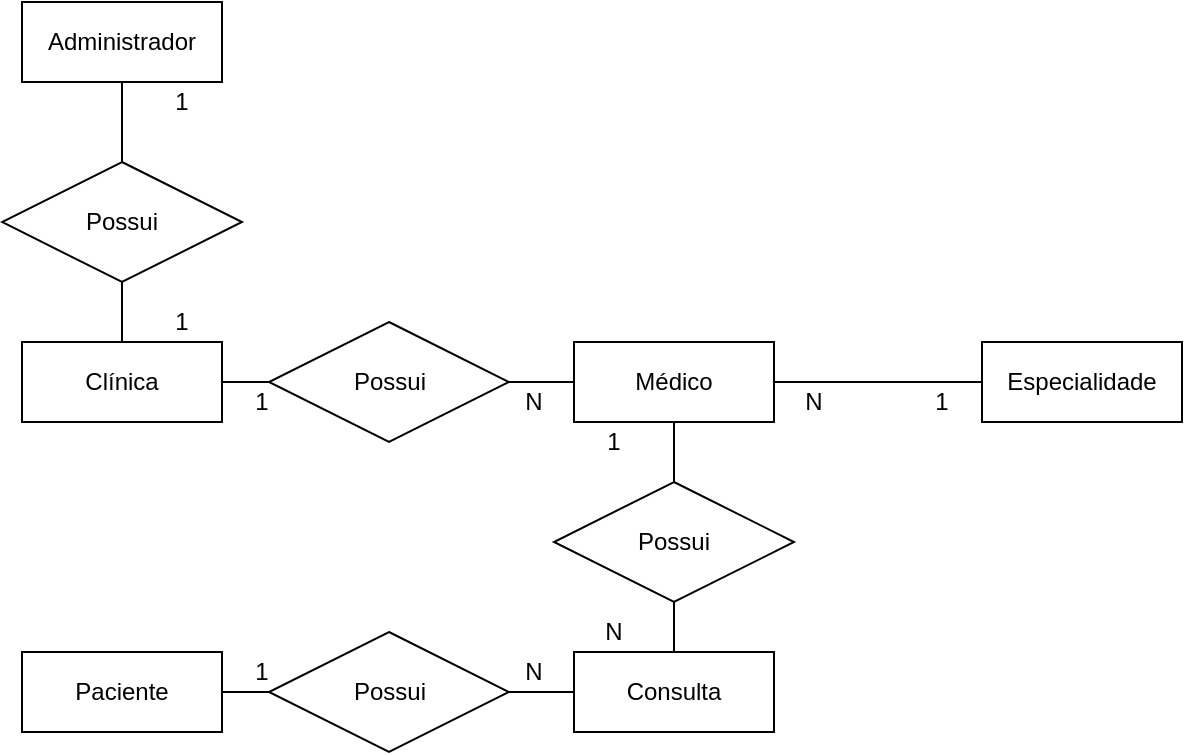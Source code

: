 <mxfile version="14.9.8" type="device" pages="2"><diagram id="t-YPkv6fhVQyaCE8ng64" name="Conceitual"><mxGraphModel dx="862" dy="482" grid="1" gridSize="10" guides="1" tooltips="1" connect="1" arrows="1" fold="1" page="1" pageScale="1" pageWidth="827" pageHeight="1169" math="0" shadow="0"><root><mxCell id="0"/><mxCell id="1" parent="0"/><mxCell id="u-V5npKRUD3uQKw3Uc8J-1" value="Administrador" style="whiteSpace=wrap;html=1;align=center;" parent="1" vertex="1"><mxGeometry x="170" y="260" width="100" height="40" as="geometry"/></mxCell><mxCell id="u-V5npKRUD3uQKw3Uc8J-20" style="edgeStyle=orthogonalEdgeStyle;rounded=0;orthogonalLoop=1;jettySize=auto;html=1;entryX=0.5;entryY=0;entryDx=0;entryDy=0;endArrow=none;endFill=0;" parent="1" source="u-V5npKRUD3uQKw3Uc8J-2" target="u-V5npKRUD3uQKw3Uc8J-6" edge="1"><mxGeometry relative="1" as="geometry"/></mxCell><mxCell id="u-V5npKRUD3uQKw3Uc8J-2" value="Possui" style="shape=rhombus;perimeter=rhombusPerimeter;whiteSpace=wrap;html=1;align=center;" parent="1" vertex="1"><mxGeometry x="436" y="500" width="120" height="60" as="geometry"/></mxCell><mxCell id="u-V5npKRUD3uQKw3Uc8J-19" style="edgeStyle=orthogonalEdgeStyle;rounded=0;orthogonalLoop=1;jettySize=auto;html=1;entryX=0.5;entryY=0;entryDx=0;entryDy=0;endArrow=none;endFill=0;" parent="1" source="u-V5npKRUD3uQKw3Uc8J-4" target="u-V5npKRUD3uQKw3Uc8J-2" edge="1"><mxGeometry relative="1" as="geometry"/></mxCell><mxCell id="lhA4ci8PTrsnwQHw7GBm-2" style="edgeStyle=orthogonalEdgeStyle;rounded=0;orthogonalLoop=1;jettySize=auto;html=1;entryX=0;entryY=0.5;entryDx=0;entryDy=0;endArrow=none;endFill=0;" parent="1" source="u-V5npKRUD3uQKw3Uc8J-4" target="lhA4ci8PTrsnwQHw7GBm-1" edge="1"><mxGeometry relative="1" as="geometry"/></mxCell><mxCell id="u-V5npKRUD3uQKw3Uc8J-4" value="Médico" style="whiteSpace=wrap;html=1;align=center;" parent="1" vertex="1"><mxGeometry x="446" y="430" width="100" height="40" as="geometry"/></mxCell><mxCell id="u-V5npKRUD3uQKw3Uc8J-5" value="Paciente" style="whiteSpace=wrap;html=1;align=center;" parent="1" vertex="1"><mxGeometry x="170" y="585" width="100" height="40" as="geometry"/></mxCell><mxCell id="u-V5npKRUD3uQKw3Uc8J-21" style="edgeStyle=orthogonalEdgeStyle;rounded=0;orthogonalLoop=1;jettySize=auto;html=1;entryX=1;entryY=0.5;entryDx=0;entryDy=0;endArrow=none;endFill=0;" parent="1" source="u-V5npKRUD3uQKw3Uc8J-6" target="u-V5npKRUD3uQKw3Uc8J-15" edge="1"><mxGeometry relative="1" as="geometry"/></mxCell><mxCell id="u-V5npKRUD3uQKw3Uc8J-6" value="Consulta" style="whiteSpace=wrap;html=1;align=center;" parent="1" vertex="1"><mxGeometry x="446" y="585" width="100" height="40" as="geometry"/></mxCell><mxCell id="u-V5npKRUD3uQKw3Uc8J-10" style="edgeStyle=orthogonalEdgeStyle;rounded=0;orthogonalLoop=1;jettySize=auto;html=1;entryX=0.5;entryY=1;entryDx=0;entryDy=0;endArrow=none;endFill=0;" parent="1" source="u-V5npKRUD3uQKw3Uc8J-7" target="u-V5npKRUD3uQKw3Uc8J-9" edge="1"><mxGeometry relative="1" as="geometry"/></mxCell><mxCell id="u-V5npKRUD3uQKw3Uc8J-17" style="edgeStyle=orthogonalEdgeStyle;rounded=0;orthogonalLoop=1;jettySize=auto;html=1;entryX=0;entryY=0.5;entryDx=0;entryDy=0;endArrow=none;endFill=0;" parent="1" source="u-V5npKRUD3uQKw3Uc8J-7" target="u-V5npKRUD3uQKw3Uc8J-16" edge="1"><mxGeometry relative="1" as="geometry"/></mxCell><mxCell id="u-V5npKRUD3uQKw3Uc8J-7" value="Clínica" style="whiteSpace=wrap;html=1;align=center;" parent="1" vertex="1"><mxGeometry x="170" y="430" width="100" height="40" as="geometry"/></mxCell><mxCell id="u-V5npKRUD3uQKw3Uc8J-11" style="edgeStyle=orthogonalEdgeStyle;rounded=0;orthogonalLoop=1;jettySize=auto;html=1;entryX=0.5;entryY=1;entryDx=0;entryDy=0;endArrow=none;endFill=0;" parent="1" source="u-V5npKRUD3uQKw3Uc8J-9" target="u-V5npKRUD3uQKw3Uc8J-1" edge="1"><mxGeometry relative="1" as="geometry"/></mxCell><mxCell id="u-V5npKRUD3uQKw3Uc8J-9" value="Possui" style="shape=rhombus;perimeter=rhombusPerimeter;whiteSpace=wrap;html=1;align=center;" parent="1" vertex="1"><mxGeometry x="160" y="340" width="120" height="60" as="geometry"/></mxCell><mxCell id="u-V5npKRUD3uQKw3Uc8J-12" value="1" style="text;html=1;strokeColor=none;fillColor=none;align=center;verticalAlign=middle;whiteSpace=wrap;rounded=0;" parent="1" vertex="1"><mxGeometry x="230" y="410" width="40" height="20" as="geometry"/></mxCell><mxCell id="u-V5npKRUD3uQKw3Uc8J-13" value="1" style="text;html=1;strokeColor=none;fillColor=none;align=center;verticalAlign=middle;whiteSpace=wrap;rounded=0;" parent="1" vertex="1"><mxGeometry x="230" y="300" width="40" height="20" as="geometry"/></mxCell><mxCell id="u-V5npKRUD3uQKw3Uc8J-22" style="edgeStyle=orthogonalEdgeStyle;rounded=0;orthogonalLoop=1;jettySize=auto;html=1;entryX=1;entryY=0.5;entryDx=0;entryDy=0;endArrow=none;endFill=0;" parent="1" source="u-V5npKRUD3uQKw3Uc8J-15" target="u-V5npKRUD3uQKw3Uc8J-5" edge="1"><mxGeometry relative="1" as="geometry"/></mxCell><mxCell id="u-V5npKRUD3uQKw3Uc8J-15" value="Possui" style="shape=rhombus;perimeter=rhombusPerimeter;whiteSpace=wrap;html=1;align=center;" parent="1" vertex="1"><mxGeometry x="293.5" y="575" width="120" height="60" as="geometry"/></mxCell><mxCell id="u-V5npKRUD3uQKw3Uc8J-18" style="edgeStyle=orthogonalEdgeStyle;rounded=0;orthogonalLoop=1;jettySize=auto;html=1;entryX=0;entryY=0.5;entryDx=0;entryDy=0;endArrow=none;endFill=0;" parent="1" source="u-V5npKRUD3uQKw3Uc8J-16" target="u-V5npKRUD3uQKw3Uc8J-4" edge="1"><mxGeometry relative="1" as="geometry"/></mxCell><mxCell id="u-V5npKRUD3uQKw3Uc8J-16" value="Possui" style="shape=rhombus;perimeter=rhombusPerimeter;whiteSpace=wrap;html=1;align=center;" parent="1" vertex="1"><mxGeometry x="293.5" y="420" width="120" height="60" as="geometry"/></mxCell><mxCell id="u-V5npKRUD3uQKw3Uc8J-23" value="1" style="text;html=1;strokeColor=none;fillColor=none;align=center;verticalAlign=middle;whiteSpace=wrap;rounded=0;" parent="1" vertex="1"><mxGeometry x="270" y="450" width="40" height="20" as="geometry"/></mxCell><mxCell id="u-V5npKRUD3uQKw3Uc8J-24" value="N" style="text;html=1;strokeColor=none;fillColor=none;align=center;verticalAlign=middle;whiteSpace=wrap;rounded=0;" parent="1" vertex="1"><mxGeometry x="406" y="450" width="40" height="20" as="geometry"/></mxCell><mxCell id="u-V5npKRUD3uQKw3Uc8J-25" value="1" style="text;html=1;strokeColor=none;fillColor=none;align=center;verticalAlign=middle;whiteSpace=wrap;rounded=0;" parent="1" vertex="1"><mxGeometry x="446" y="470" width="40" height="20" as="geometry"/></mxCell><mxCell id="u-V5npKRUD3uQKw3Uc8J-26" value="N" style="text;html=1;strokeColor=none;fillColor=none;align=center;verticalAlign=middle;whiteSpace=wrap;rounded=0;" parent="1" vertex="1"><mxGeometry x="446" y="565" width="40" height="20" as="geometry"/></mxCell><mxCell id="u-V5npKRUD3uQKw3Uc8J-27" value="1" style="text;html=1;strokeColor=none;fillColor=none;align=center;verticalAlign=middle;whiteSpace=wrap;rounded=0;" parent="1" vertex="1"><mxGeometry x="270" y="585" width="40" height="20" as="geometry"/></mxCell><mxCell id="u-V5npKRUD3uQKw3Uc8J-28" value="N" style="text;html=1;strokeColor=none;fillColor=none;align=center;verticalAlign=middle;whiteSpace=wrap;rounded=0;" parent="1" vertex="1"><mxGeometry x="406" y="585" width="40" height="20" as="geometry"/></mxCell><mxCell id="lhA4ci8PTrsnwQHw7GBm-1" value="Especialidade" style="whiteSpace=wrap;html=1;align=center;" parent="1" vertex="1"><mxGeometry x="650" y="430" width="100" height="40" as="geometry"/></mxCell><mxCell id="lhA4ci8PTrsnwQHw7GBm-3" value="1" style="text;html=1;strokeColor=none;fillColor=none;align=center;verticalAlign=middle;whiteSpace=wrap;rounded=0;" parent="1" vertex="1"><mxGeometry x="610" y="450" width="40" height="20" as="geometry"/></mxCell><mxCell id="lhA4ci8PTrsnwQHw7GBm-4" value="N" style="text;html=1;strokeColor=none;fillColor=none;align=center;verticalAlign=middle;whiteSpace=wrap;rounded=0;" parent="1" vertex="1"><mxGeometry x="546" y="450" width="40" height="20" as="geometry"/></mxCell></root></mxGraphModel></diagram><diagram id="RgdC5-57GSME2QeVYxrD" name="Lógico"><mxGraphModel dx="1231" dy="689" grid="1" gridSize="10" guides="1" tooltips="1" connect="1" arrows="1" fold="1" page="1" pageScale="1" pageWidth="827" pageHeight="1169" math="0" shadow="0"><root><mxCell id="JhWv5hzH179xlaPvQZ0A-0"/><mxCell id="JhWv5hzH179xlaPvQZ0A-1" parent="JhWv5hzH179xlaPvQZ0A-0"/><mxCell id="BGm4cNE-FEVl3lpJjDvq-0" value="Clínica" style="shape=table;startSize=30;container=1;collapsible=1;childLayout=tableLayout;fixedRows=1;rowLines=0;fontStyle=1;align=center;resizeLast=1;" parent="JhWv5hzH179xlaPvQZ0A-1" vertex="1"><mxGeometry x="730" y="149" width="180" height="280" as="geometry"/></mxCell><mxCell id="BGm4cNE-FEVl3lpJjDvq-1" value="" style="shape=partialRectangle;collapsible=0;dropTarget=0;pointerEvents=0;fillColor=none;top=0;left=0;bottom=0;right=0;points=[[0,0.5],[1,0.5]];portConstraint=eastwest;" parent="BGm4cNE-FEVl3lpJjDvq-0" vertex="1"><mxGeometry y="30" width="180" height="30" as="geometry"/></mxCell><mxCell id="BGm4cNE-FEVl3lpJjDvq-2" value="PK" style="shape=partialRectangle;connectable=0;fillColor=none;top=0;left=0;bottom=0;right=0;fontStyle=1;overflow=hidden;" parent="BGm4cNE-FEVl3lpJjDvq-1" vertex="1"><mxGeometry width="60" height="30" as="geometry"/></mxCell><mxCell id="BGm4cNE-FEVl3lpJjDvq-3" value="clinicaID" style="shape=partialRectangle;connectable=0;fillColor=none;top=0;left=0;bottom=0;right=0;align=left;spacingLeft=6;fontStyle=5;overflow=hidden;" parent="BGm4cNE-FEVl3lpJjDvq-1" vertex="1"><mxGeometry x="60" width="120" height="30" as="geometry"/></mxCell><mxCell id="BGm4cNE-FEVl3lpJjDvq-4" value="" style="shape=partialRectangle;collapsible=0;dropTarget=0;pointerEvents=0;fillColor=none;top=0;left=0;bottom=1;right=0;points=[[0,0.5],[1,0.5]];portConstraint=eastwest;" parent="BGm4cNE-FEVl3lpJjDvq-0" vertex="1"><mxGeometry y="60" width="180" height="30" as="geometry"/></mxCell><mxCell id="BGm4cNE-FEVl3lpJjDvq-5" value="FK" style="shape=partialRectangle;connectable=0;fillColor=none;top=0;left=0;bottom=0;right=0;fontStyle=1;overflow=hidden;" parent="BGm4cNE-FEVl3lpJjDvq-4" vertex="1"><mxGeometry width="60" height="30" as="geometry"/></mxCell><mxCell id="BGm4cNE-FEVl3lpJjDvq-6" value="admID" style="shape=partialRectangle;connectable=0;fillColor=none;top=0;left=0;bottom=0;right=0;align=left;spacingLeft=6;fontStyle=5;overflow=hidden;" parent="BGm4cNE-FEVl3lpJjDvq-4" vertex="1"><mxGeometry x="60" width="120" height="30" as="geometry"/></mxCell><mxCell id="BGm4cNE-FEVl3lpJjDvq-7" value="" style="shape=partialRectangle;collapsible=0;dropTarget=0;pointerEvents=0;fillColor=none;top=0;left=0;bottom=0;right=0;points=[[0,0.5],[1,0.5]];portConstraint=eastwest;" parent="BGm4cNE-FEVl3lpJjDvq-0" vertex="1"><mxGeometry y="90" width="180" height="30" as="geometry"/></mxCell><mxCell id="BGm4cNE-FEVl3lpJjDvq-8" value="" style="shape=partialRectangle;connectable=0;fillColor=none;top=0;left=0;bottom=0;right=0;editable=1;overflow=hidden;" parent="BGm4cNE-FEVl3lpJjDvq-7" vertex="1"><mxGeometry width="60" height="30" as="geometry"/></mxCell><mxCell id="BGm4cNE-FEVl3lpJjDvq-9" value="nomeFantasia" style="shape=partialRectangle;connectable=0;fillColor=none;top=0;left=0;bottom=0;right=0;align=left;spacingLeft=6;overflow=hidden;" parent="BGm4cNE-FEVl3lpJjDvq-7" vertex="1"><mxGeometry x="60" width="120" height="30" as="geometry"/></mxCell><mxCell id="-CrumMO1L3paGTdb-Rn5-45" value="" style="shape=partialRectangle;collapsible=0;dropTarget=0;pointerEvents=0;fillColor=none;top=0;left=0;bottom=0;right=0;points=[[0,0.5],[1,0.5]];portConstraint=eastwest;" parent="BGm4cNE-FEVl3lpJjDvq-0" vertex="1"><mxGeometry y="120" width="180" height="30" as="geometry"/></mxCell><mxCell id="-CrumMO1L3paGTdb-Rn5-46" value="" style="shape=partialRectangle;connectable=0;fillColor=none;top=0;left=0;bottom=0;right=0;editable=1;overflow=hidden;" parent="-CrumMO1L3paGTdb-Rn5-45" vertex="1"><mxGeometry width="60" height="30" as="geometry"/></mxCell><mxCell id="-CrumMO1L3paGTdb-Rn5-47" value="CNPJ" style="shape=partialRectangle;connectable=0;fillColor=none;top=0;left=0;bottom=0;right=0;align=left;spacingLeft=6;overflow=hidden;" parent="-CrumMO1L3paGTdb-Rn5-45" vertex="1"><mxGeometry x="60" width="120" height="30" as="geometry"/></mxCell><mxCell id="u6DzfJM6wpRbU4M-tN4b-1" value="" style="shape=partialRectangle;collapsible=0;dropTarget=0;pointerEvents=0;fillColor=none;top=0;left=0;bottom=0;right=0;points=[[0,0.5],[1,0.5]];portConstraint=eastwest;" parent="BGm4cNE-FEVl3lpJjDvq-0" vertex="1"><mxGeometry y="150" width="180" height="30" as="geometry"/></mxCell><mxCell id="u6DzfJM6wpRbU4M-tN4b-2" value="" style="shape=partialRectangle;connectable=0;fillColor=none;top=0;left=0;bottom=0;right=0;editable=1;overflow=hidden;" parent="u6DzfJM6wpRbU4M-tN4b-1" vertex="1"><mxGeometry width="60" height="30" as="geometry"/></mxCell><mxCell id="u6DzfJM6wpRbU4M-tN4b-3" value="enderecoClinica" style="shape=partialRectangle;connectable=0;fillColor=none;top=0;left=0;bottom=0;right=0;align=left;spacingLeft=6;overflow=hidden;" parent="u6DzfJM6wpRbU4M-tN4b-1" vertex="1"><mxGeometry x="60" width="120" height="30" as="geometry"/></mxCell><mxCell id="-CrumMO1L3paGTdb-Rn5-48" value="" style="shape=partialRectangle;collapsible=0;dropTarget=0;pointerEvents=0;fillColor=none;top=0;left=0;bottom=0;right=0;points=[[0,0.5],[1,0.5]];portConstraint=eastwest;" parent="BGm4cNE-FEVl3lpJjDvq-0" vertex="1"><mxGeometry y="180" width="180" height="30" as="geometry"/></mxCell><mxCell id="-CrumMO1L3paGTdb-Rn5-49" value="" style="shape=partialRectangle;connectable=0;fillColor=none;top=0;left=0;bottom=0;right=0;editable=1;overflow=hidden;" parent="-CrumMO1L3paGTdb-Rn5-48" vertex="1"><mxGeometry width="60" height="30" as="geometry"/></mxCell><mxCell id="-CrumMO1L3paGTdb-Rn5-50" value="razaoSocial" style="shape=partialRectangle;connectable=0;fillColor=none;top=0;left=0;bottom=0;right=0;align=left;spacingLeft=6;overflow=hidden;" parent="-CrumMO1L3paGTdb-Rn5-48" vertex="1"><mxGeometry x="60" width="120" height="30" as="geometry"/></mxCell><mxCell id="-CrumMO1L3paGTdb-Rn5-51" value="" style="shape=partialRectangle;collapsible=0;dropTarget=0;pointerEvents=0;fillColor=none;top=0;left=0;bottom=0;right=0;points=[[0,0.5],[1,0.5]];portConstraint=eastwest;" parent="BGm4cNE-FEVl3lpJjDvq-0" vertex="1"><mxGeometry y="210" width="180" height="30" as="geometry"/></mxCell><mxCell id="-CrumMO1L3paGTdb-Rn5-52" value="" style="shape=partialRectangle;connectable=0;fillColor=none;top=0;left=0;bottom=0;right=0;editable=1;overflow=hidden;" parent="-CrumMO1L3paGTdb-Rn5-51" vertex="1"><mxGeometry width="60" height="30" as="geometry"/></mxCell><mxCell id="-CrumMO1L3paGTdb-Rn5-53" value="horarioAbertura" style="shape=partialRectangle;connectable=0;fillColor=none;top=0;left=0;bottom=0;right=0;align=left;spacingLeft=6;overflow=hidden;" parent="-CrumMO1L3paGTdb-Rn5-51" vertex="1"><mxGeometry x="60" width="120" height="30" as="geometry"/></mxCell><mxCell id="-CrumMO1L3paGTdb-Rn5-54" value="" style="shape=partialRectangle;collapsible=0;dropTarget=0;pointerEvents=0;fillColor=none;top=0;left=0;bottom=0;right=0;points=[[0,0.5],[1,0.5]];portConstraint=eastwest;" parent="BGm4cNE-FEVl3lpJjDvq-0" vertex="1"><mxGeometry y="240" width="180" height="30" as="geometry"/></mxCell><mxCell id="-CrumMO1L3paGTdb-Rn5-55" value="" style="shape=partialRectangle;connectable=0;fillColor=none;top=0;left=0;bottom=0;right=0;editable=1;overflow=hidden;" parent="-CrumMO1L3paGTdb-Rn5-54" vertex="1"><mxGeometry width="60" height="30" as="geometry"/></mxCell><mxCell id="-CrumMO1L3paGTdb-Rn5-56" value="horarioFechamento" style="shape=partialRectangle;connectable=0;fillColor=none;top=0;left=0;bottom=0;right=0;align=left;spacingLeft=6;overflow=hidden;" parent="-CrumMO1L3paGTdb-Rn5-54" vertex="1"><mxGeometry x="60" width="120" height="30" as="geometry"/></mxCell><mxCell id="p-hMbHV52LqfaPOypyZ3-0" value="Médico" style="shape=table;startSize=30;container=1;collapsible=1;childLayout=tableLayout;fixedRows=1;rowLines=0;fontStyle=1;align=center;resizeLast=1;" parent="JhWv5hzH179xlaPvQZ0A-1" vertex="1"><mxGeometry x="970" y="399" width="180" height="250" as="geometry"/></mxCell><mxCell id="p-hMbHV52LqfaPOypyZ3-1" value="" style="shape=partialRectangle;collapsible=0;dropTarget=0;pointerEvents=0;fillColor=none;top=0;left=0;bottom=0;right=0;points=[[0,0.5],[1,0.5]];portConstraint=eastwest;" parent="p-hMbHV52LqfaPOypyZ3-0" vertex="1"><mxGeometry y="30" width="180" height="30" as="geometry"/></mxCell><mxCell id="p-hMbHV52LqfaPOypyZ3-2" value="PK" style="shape=partialRectangle;connectable=0;fillColor=none;top=0;left=0;bottom=0;right=0;fontStyle=1;overflow=hidden;" parent="p-hMbHV52LqfaPOypyZ3-1" vertex="1"><mxGeometry width="60" height="30" as="geometry"/></mxCell><mxCell id="p-hMbHV52LqfaPOypyZ3-3" value="medicoID" style="shape=partialRectangle;connectable=0;fillColor=none;top=0;left=0;bottom=0;right=0;align=left;spacingLeft=6;fontStyle=5;overflow=hidden;" parent="p-hMbHV52LqfaPOypyZ3-1" vertex="1"><mxGeometry x="60" width="120" height="30" as="geometry"/></mxCell><mxCell id="I_O1hh6ABByjUqsQ-V2E-1" value="" style="shape=partialRectangle;collapsible=0;dropTarget=0;pointerEvents=0;fillColor=none;top=0;left=0;bottom=0;right=0;points=[[0,0.5],[1,0.5]];portConstraint=eastwest;" vertex="1" parent="p-hMbHV52LqfaPOypyZ3-0"><mxGeometry y="60" width="180" height="30" as="geometry"/></mxCell><mxCell id="I_O1hh6ABByjUqsQ-V2E-2" value="FK" style="shape=partialRectangle;connectable=0;fillColor=none;top=0;left=0;bottom=0;right=0;fontStyle=1;overflow=hidden;" vertex="1" parent="I_O1hh6ABByjUqsQ-V2E-1"><mxGeometry width="60" height="30" as="geometry"/></mxCell><mxCell id="I_O1hh6ABByjUqsQ-V2E-3" value="clinicaID" style="shape=partialRectangle;connectable=0;fillColor=none;top=0;left=0;bottom=0;right=0;align=left;spacingLeft=6;fontStyle=5;overflow=hidden;" vertex="1" parent="I_O1hh6ABByjUqsQ-V2E-1"><mxGeometry x="60" width="120" height="30" as="geometry"/></mxCell><mxCell id="u6DzfJM6wpRbU4M-tN4b-13" value="" style="shape=partialRectangle;collapsible=0;dropTarget=0;pointerEvents=0;fillColor=none;top=0;left=0;bottom=0;right=0;points=[[0,0.5],[1,0.5]];portConstraint=eastwest;" parent="p-hMbHV52LqfaPOypyZ3-0" vertex="1"><mxGeometry y="90" width="180" height="30" as="geometry"/></mxCell><mxCell id="u6DzfJM6wpRbU4M-tN4b-14" value="FK" style="shape=partialRectangle;connectable=0;fillColor=none;top=0;left=0;bottom=0;right=0;fontStyle=1;overflow=hidden;" parent="u6DzfJM6wpRbU4M-tN4b-13" vertex="1"><mxGeometry width="60" height="30" as="geometry"/></mxCell><mxCell id="u6DzfJM6wpRbU4M-tN4b-15" value="especialidadeID" style="shape=partialRectangle;connectable=0;fillColor=none;top=0;left=0;bottom=0;right=0;align=left;spacingLeft=6;fontStyle=5;overflow=hidden;" parent="u6DzfJM6wpRbU4M-tN4b-13" vertex="1"><mxGeometry x="60" width="120" height="30" as="geometry"/></mxCell><mxCell id="p-hMbHV52LqfaPOypyZ3-7" value="" style="shape=partialRectangle;collapsible=0;dropTarget=0;pointerEvents=0;fillColor=none;top=0;left=0;bottom=1;right=0;points=[[0,0.5],[1,0.5]];portConstraint=eastwest;" parent="p-hMbHV52LqfaPOypyZ3-0" vertex="1"><mxGeometry y="120" width="180" height="30" as="geometry"/></mxCell><mxCell id="p-hMbHV52LqfaPOypyZ3-8" value="FK" style="shape=partialRectangle;connectable=0;fillColor=none;top=0;left=0;bottom=0;right=0;fontStyle=1;overflow=hidden;" parent="p-hMbHV52LqfaPOypyZ3-7" vertex="1"><mxGeometry width="60" height="30" as="geometry"/></mxCell><mxCell id="p-hMbHV52LqfaPOypyZ3-9" value="usuarioID" style="shape=partialRectangle;connectable=0;fillColor=none;top=0;left=0;bottom=0;right=0;align=left;spacingLeft=6;fontStyle=5;overflow=hidden;" parent="p-hMbHV52LqfaPOypyZ3-7" vertex="1"><mxGeometry x="60" width="120" height="30" as="geometry"/></mxCell><mxCell id="p-hMbHV52LqfaPOypyZ3-13" value="" style="shape=partialRectangle;collapsible=0;dropTarget=0;pointerEvents=0;fillColor=none;top=0;left=0;bottom=0;right=0;points=[[0,0.5],[1,0.5]];portConstraint=eastwest;" parent="p-hMbHV52LqfaPOypyZ3-0" vertex="1"><mxGeometry y="150" width="180" height="30" as="geometry"/></mxCell><mxCell id="p-hMbHV52LqfaPOypyZ3-14" value="" style="shape=partialRectangle;connectable=0;fillColor=none;top=0;left=0;bottom=0;right=0;editable=1;overflow=hidden;" parent="p-hMbHV52LqfaPOypyZ3-13" vertex="1"><mxGeometry width="60" height="30" as="geometry"/></mxCell><mxCell id="p-hMbHV52LqfaPOypyZ3-15" value="crm" style="shape=partialRectangle;connectable=0;fillColor=none;top=0;left=0;bottom=0;right=0;align=left;spacingLeft=6;overflow=hidden;" parent="p-hMbHV52LqfaPOypyZ3-13" vertex="1"><mxGeometry x="60" width="120" height="30" as="geometry"/></mxCell><mxCell id="u6DzfJM6wpRbU4M-tN4b-4" value="" style="shape=partialRectangle;collapsible=0;dropTarget=0;pointerEvents=0;fillColor=none;top=0;left=0;bottom=0;right=0;points=[[0,0.5],[1,0.5]];portConstraint=eastwest;" parent="p-hMbHV52LqfaPOypyZ3-0" vertex="1"><mxGeometry y="180" width="180" height="30" as="geometry"/></mxCell><mxCell id="u6DzfJM6wpRbU4M-tN4b-5" value="" style="shape=partialRectangle;connectable=0;fillColor=none;top=0;left=0;bottom=0;right=0;editable=1;overflow=hidden;" parent="u6DzfJM6wpRbU4M-tN4b-4" vertex="1"><mxGeometry width="60" height="30" as="geometry"/></mxCell><mxCell id="u6DzfJM6wpRbU4M-tN4b-6" value="nomeMedico" style="shape=partialRectangle;connectable=0;fillColor=none;top=0;left=0;bottom=0;right=0;align=left;spacingLeft=6;overflow=hidden;" parent="u6DzfJM6wpRbU4M-tN4b-4" vertex="1"><mxGeometry x="60" width="120" height="30" as="geometry"/></mxCell><mxCell id="u6DzfJM6wpRbU4M-tN4b-16" value="" style="shape=partialRectangle;collapsible=0;dropTarget=0;pointerEvents=0;fillColor=none;top=0;left=0;bottom=0;right=0;points=[[0,0.5],[1,0.5]];portConstraint=eastwest;" parent="p-hMbHV52LqfaPOypyZ3-0" vertex="1"><mxGeometry y="210" width="180" height="30" as="geometry"/></mxCell><mxCell id="u6DzfJM6wpRbU4M-tN4b-17" value="" style="shape=partialRectangle;connectable=0;fillColor=none;top=0;left=0;bottom=0;right=0;editable=1;overflow=hidden;" parent="u6DzfJM6wpRbU4M-tN4b-16" vertex="1"><mxGeometry width="60" height="30" as="geometry"/></mxCell><mxCell id="u6DzfJM6wpRbU4M-tN4b-18" value="nomeMedico" style="shape=partialRectangle;connectable=0;fillColor=none;top=0;left=0;bottom=0;right=0;align=left;spacingLeft=6;overflow=hidden;" parent="u6DzfJM6wpRbU4M-tN4b-16" vertex="1"><mxGeometry x="60" width="120" height="30" as="geometry"/></mxCell><mxCell id="W-gHFY4ZQMNi6dJzapS7-0" value="Consulta" style="shape=table;startSize=30;container=1;collapsible=1;childLayout=tableLayout;fixedRows=1;rowLines=0;fontStyle=1;align=center;resizeLast=1;" parent="JhWv5hzH179xlaPvQZ0A-1" vertex="1"><mxGeometry x="1000" y="709" width="180" height="190" as="geometry"/></mxCell><mxCell id="W-gHFY4ZQMNi6dJzapS7-1" value="" style="shape=partialRectangle;collapsible=0;dropTarget=0;pointerEvents=0;fillColor=none;top=0;left=0;bottom=0;right=0;points=[[0,0.5],[1,0.5]];portConstraint=eastwest;" parent="W-gHFY4ZQMNi6dJzapS7-0" vertex="1"><mxGeometry y="30" width="180" height="30" as="geometry"/></mxCell><mxCell id="W-gHFY4ZQMNi6dJzapS7-2" value="PK" style="shape=partialRectangle;connectable=0;fillColor=none;top=0;left=0;bottom=0;right=0;fontStyle=1;overflow=hidden;" parent="W-gHFY4ZQMNi6dJzapS7-1" vertex="1"><mxGeometry width="60" height="30" as="geometry"/></mxCell><mxCell id="W-gHFY4ZQMNi6dJzapS7-3" value="consultaID" style="shape=partialRectangle;connectable=0;fillColor=none;top=0;left=0;bottom=0;right=0;align=left;spacingLeft=6;fontStyle=5;overflow=hidden;" parent="W-gHFY4ZQMNi6dJzapS7-1" vertex="1"><mxGeometry x="60" width="120" height="30" as="geometry"/></mxCell><mxCell id="W-gHFY4ZQMNi6dJzapS7-4" value="" style="shape=partialRectangle;collapsible=0;dropTarget=0;pointerEvents=0;fillColor=none;top=0;left=0;bottom=0;right=0;points=[[0,0.5],[1,0.5]];portConstraint=eastwest;" parent="W-gHFY4ZQMNi6dJzapS7-0" vertex="1"><mxGeometry y="60" width="180" height="30" as="geometry"/></mxCell><mxCell id="W-gHFY4ZQMNi6dJzapS7-5" value="FK" style="shape=partialRectangle;connectable=0;fillColor=none;top=0;left=0;bottom=0;right=0;fontStyle=1;overflow=hidden;" parent="W-gHFY4ZQMNi6dJzapS7-4" vertex="1"><mxGeometry width="60" height="30" as="geometry"/></mxCell><mxCell id="W-gHFY4ZQMNi6dJzapS7-6" value="medicoID" style="shape=partialRectangle;connectable=0;fillColor=none;top=0;left=0;bottom=0;right=0;align=left;spacingLeft=6;fontStyle=5;overflow=hidden;" parent="W-gHFY4ZQMNi6dJzapS7-4" vertex="1"><mxGeometry x="60" width="120" height="30" as="geometry"/></mxCell><mxCell id="W-gHFY4ZQMNi6dJzapS7-7" value="" style="shape=partialRectangle;collapsible=0;dropTarget=0;pointerEvents=0;fillColor=none;top=0;left=0;bottom=1;right=0;points=[[0,0.5],[1,0.5]];portConstraint=eastwest;" parent="W-gHFY4ZQMNi6dJzapS7-0" vertex="1"><mxGeometry y="90" width="180" height="30" as="geometry"/></mxCell><mxCell id="W-gHFY4ZQMNi6dJzapS7-8" value="FK" style="shape=partialRectangle;connectable=0;fillColor=none;top=0;left=0;bottom=0;right=0;fontStyle=1;overflow=hidden;" parent="W-gHFY4ZQMNi6dJzapS7-7" vertex="1"><mxGeometry width="60" height="30" as="geometry"/></mxCell><mxCell id="W-gHFY4ZQMNi6dJzapS7-9" value="pacienteID" style="shape=partialRectangle;connectable=0;fillColor=none;top=0;left=0;bottom=0;right=0;align=left;spacingLeft=6;fontStyle=5;overflow=hidden;" parent="W-gHFY4ZQMNi6dJzapS7-7" vertex="1"><mxGeometry x="60" width="120" height="30" as="geometry"/></mxCell><mxCell id="W-gHFY4ZQMNi6dJzapS7-13" value="" style="shape=partialRectangle;collapsible=0;dropTarget=0;pointerEvents=0;fillColor=none;top=0;left=0;bottom=0;right=0;points=[[0,0.5],[1,0.5]];portConstraint=eastwest;" parent="W-gHFY4ZQMNi6dJzapS7-0" vertex="1"><mxGeometry y="120" width="180" height="30" as="geometry"/></mxCell><mxCell id="W-gHFY4ZQMNi6dJzapS7-14" value="" style="shape=partialRectangle;connectable=0;fillColor=none;top=0;left=0;bottom=0;right=0;editable=1;overflow=hidden;" parent="W-gHFY4ZQMNi6dJzapS7-13" vertex="1"><mxGeometry width="60" height="30" as="geometry"/></mxCell><mxCell id="W-gHFY4ZQMNi6dJzapS7-15" value="dataConsulta" style="shape=partialRectangle;connectable=0;fillColor=none;top=0;left=0;bottom=0;right=0;align=left;spacingLeft=6;overflow=hidden;" parent="W-gHFY4ZQMNi6dJzapS7-13" vertex="1"><mxGeometry x="60" width="120" height="30" as="geometry"/></mxCell><mxCell id="-CrumMO1L3paGTdb-Rn5-102" value="" style="shape=partialRectangle;collapsible=0;dropTarget=0;pointerEvents=0;fillColor=none;top=0;left=0;bottom=0;right=0;points=[[0,0.5],[1,0.5]];portConstraint=eastwest;" parent="W-gHFY4ZQMNi6dJzapS7-0" vertex="1"><mxGeometry y="150" width="180" height="30" as="geometry"/></mxCell><mxCell id="-CrumMO1L3paGTdb-Rn5-103" value="" style="shape=partialRectangle;connectable=0;fillColor=none;top=0;left=0;bottom=0;right=0;editable=1;overflow=hidden;" parent="-CrumMO1L3paGTdb-Rn5-102" vertex="1"><mxGeometry width="60" height="30" as="geometry"/></mxCell><mxCell id="-CrumMO1L3paGTdb-Rn5-104" value="descConsulta" style="shape=partialRectangle;connectable=0;fillColor=none;top=0;left=0;bottom=0;right=0;align=left;spacingLeft=6;overflow=hidden;" parent="-CrumMO1L3paGTdb-Rn5-102" vertex="1"><mxGeometry x="60" width="120" height="30" as="geometry"/></mxCell><mxCell id="8RKXwuXitSrHmTQhNIK--0" value="Paciente" style="shape=table;startSize=30;container=1;collapsible=1;childLayout=tableLayout;fixedRows=1;rowLines=0;fontStyle=1;align=center;resizeLast=1;" parent="JhWv5hzH179xlaPvQZ0A-1" vertex="1"><mxGeometry x="580" y="769" width="210" height="280" as="geometry"/></mxCell><mxCell id="-CrumMO1L3paGTdb-Rn5-114" value="" style="shape=partialRectangle;collapsible=0;dropTarget=0;pointerEvents=0;fillColor=none;top=0;left=0;bottom=0;right=0;points=[[0,0.5],[1,0.5]];portConstraint=eastwest;" parent="8RKXwuXitSrHmTQhNIK--0" vertex="1"><mxGeometry y="30" width="210" height="30" as="geometry"/></mxCell><mxCell id="-CrumMO1L3paGTdb-Rn5-115" value="PK" style="shape=partialRectangle;connectable=0;fillColor=none;top=0;left=0;bottom=0;right=0;editable=1;overflow=hidden;fontStyle=1" parent="-CrumMO1L3paGTdb-Rn5-114" vertex="1"><mxGeometry width="60" height="30" as="geometry"/></mxCell><mxCell id="-CrumMO1L3paGTdb-Rn5-116" value="pacienteID" style="shape=partialRectangle;connectable=0;fillColor=none;top=0;left=0;bottom=0;right=0;align=left;spacingLeft=6;overflow=hidden;fontStyle=5" parent="-CrumMO1L3paGTdb-Rn5-114" vertex="1"><mxGeometry x="60" width="150" height="30" as="geometry"/></mxCell><mxCell id="8RKXwuXitSrHmTQhNIK--7" value="" style="shape=partialRectangle;collapsible=0;dropTarget=0;pointerEvents=0;fillColor=none;top=0;left=0;bottom=1;right=0;points=[[0,0.5],[1,0.5]];portConstraint=eastwest;" parent="8RKXwuXitSrHmTQhNIK--0" vertex="1"><mxGeometry y="60" width="210" height="30" as="geometry"/></mxCell><mxCell id="8RKXwuXitSrHmTQhNIK--8" value="FK" style="shape=partialRectangle;connectable=0;fillColor=none;top=0;left=0;bottom=0;right=0;fontStyle=1;overflow=hidden;" parent="8RKXwuXitSrHmTQhNIK--7" vertex="1"><mxGeometry width="60" height="30" as="geometry"/></mxCell><mxCell id="8RKXwuXitSrHmTQhNIK--9" value="usuarioID" style="shape=partialRectangle;connectable=0;fillColor=none;top=0;left=0;bottom=0;right=0;align=left;spacingLeft=6;fontStyle=5;overflow=hidden;" parent="8RKXwuXitSrHmTQhNIK--7" vertex="1"><mxGeometry x="60" width="150" height="30" as="geometry"/></mxCell><mxCell id="bHh-yvhOGKmj_EX2oUxq-0" value="" style="shape=partialRectangle;collapsible=0;dropTarget=0;pointerEvents=0;fillColor=none;top=0;left=0;bottom=0;right=0;points=[[0,0.5],[1,0.5]];portConstraint=eastwest;" vertex="1" parent="8RKXwuXitSrHmTQhNIK--0"><mxGeometry y="90" width="210" height="30" as="geometry"/></mxCell><mxCell id="bHh-yvhOGKmj_EX2oUxq-1" value="" style="shape=partialRectangle;connectable=0;fillColor=none;top=0;left=0;bottom=0;right=0;editable=1;overflow=hidden;" vertex="1" parent="bHh-yvhOGKmj_EX2oUxq-0"><mxGeometry width="60" height="30" as="geometry"/></mxCell><mxCell id="bHh-yvhOGKmj_EX2oUxq-2" value="nomePaciente" style="shape=partialRectangle;connectable=0;fillColor=none;top=0;left=0;bottom=0;right=0;align=left;spacingLeft=6;overflow=hidden;" vertex="1" parent="bHh-yvhOGKmj_EX2oUxq-0"><mxGeometry x="60" width="150" height="30" as="geometry"/></mxCell><mxCell id="-CrumMO1L3paGTdb-Rn5-36" value="" style="shape=partialRectangle;collapsible=0;dropTarget=0;pointerEvents=0;fillColor=none;top=0;left=0;bottom=0;right=0;points=[[0,0.5],[1,0.5]];portConstraint=eastwest;" parent="8RKXwuXitSrHmTQhNIK--0" vertex="1"><mxGeometry y="120" width="210" height="30" as="geometry"/></mxCell><mxCell id="-CrumMO1L3paGTdb-Rn5-37" value="" style="shape=partialRectangle;connectable=0;fillColor=none;top=0;left=0;bottom=0;right=0;editable=1;overflow=hidden;" parent="-CrumMO1L3paGTdb-Rn5-36" vertex="1"><mxGeometry width="60" height="30" as="geometry"/></mxCell><mxCell id="-CrumMO1L3paGTdb-Rn5-38" value="dataNascimento" style="shape=partialRectangle;connectable=0;fillColor=none;top=0;left=0;bottom=0;right=0;align=left;spacingLeft=6;overflow=hidden;" parent="-CrumMO1L3paGTdb-Rn5-36" vertex="1"><mxGeometry x="60" width="150" height="30" as="geometry"/></mxCell><mxCell id="-CrumMO1L3paGTdb-Rn5-99" value="" style="shape=partialRectangle;collapsible=0;dropTarget=0;pointerEvents=0;fillColor=none;top=0;left=0;bottom=0;right=0;points=[[0,0.5],[1,0.5]];portConstraint=eastwest;" parent="8RKXwuXitSrHmTQhNIK--0" vertex="1"><mxGeometry y="150" width="210" height="30" as="geometry"/></mxCell><mxCell id="-CrumMO1L3paGTdb-Rn5-100" value="" style="shape=partialRectangle;connectable=0;fillColor=none;top=0;left=0;bottom=0;right=0;editable=1;overflow=hidden;" parent="-CrumMO1L3paGTdb-Rn5-99" vertex="1"><mxGeometry width="60" height="30" as="geometry"/></mxCell><mxCell id="-CrumMO1L3paGTdb-Rn5-101" value="telefonePaciente" style="shape=partialRectangle;connectable=0;fillColor=none;top=0;left=0;bottom=0;right=0;align=left;spacingLeft=6;overflow=hidden;" parent="-CrumMO1L3paGTdb-Rn5-99" vertex="1"><mxGeometry x="60" width="150" height="30" as="geometry"/></mxCell><mxCell id="-CrumMO1L3paGTdb-Rn5-105" value="" style="shape=partialRectangle;collapsible=0;dropTarget=0;pointerEvents=0;fillColor=none;top=0;left=0;bottom=0;right=0;points=[[0,0.5],[1,0.5]];portConstraint=eastwest;" parent="8RKXwuXitSrHmTQhNIK--0" vertex="1"><mxGeometry y="180" width="210" height="30" as="geometry"/></mxCell><mxCell id="-CrumMO1L3paGTdb-Rn5-106" value="" style="shape=partialRectangle;connectable=0;fillColor=none;top=0;left=0;bottom=0;right=0;editable=1;overflow=hidden;" parent="-CrumMO1L3paGTdb-Rn5-105" vertex="1"><mxGeometry width="60" height="30" as="geometry"/></mxCell><mxCell id="-CrumMO1L3paGTdb-Rn5-107" value="RGPaciente" style="shape=partialRectangle;connectable=0;fillColor=none;top=0;left=0;bottom=0;right=0;align=left;spacingLeft=6;overflow=hidden;" parent="-CrumMO1L3paGTdb-Rn5-105" vertex="1"><mxGeometry x="60" width="150" height="30" as="geometry"/></mxCell><mxCell id="-CrumMO1L3paGTdb-Rn5-133" value="" style="shape=partialRectangle;collapsible=0;dropTarget=0;pointerEvents=0;fillColor=none;top=0;left=0;bottom=0;right=0;points=[[0,0.5],[1,0.5]];portConstraint=eastwest;" parent="8RKXwuXitSrHmTQhNIK--0" vertex="1"><mxGeometry y="210" width="210" height="30" as="geometry"/></mxCell><mxCell id="-CrumMO1L3paGTdb-Rn5-134" value="" style="shape=partialRectangle;connectable=0;fillColor=none;top=0;left=0;bottom=0;right=0;editable=1;overflow=hidden;" parent="-CrumMO1L3paGTdb-Rn5-133" vertex="1"><mxGeometry width="60" height="30" as="geometry"/></mxCell><mxCell id="-CrumMO1L3paGTdb-Rn5-135" value="CPFPaciente" style="shape=partialRectangle;connectable=0;fillColor=none;top=0;left=0;bottom=0;right=0;align=left;spacingLeft=6;overflow=hidden;" parent="-CrumMO1L3paGTdb-Rn5-133" vertex="1"><mxGeometry x="60" width="150" height="30" as="geometry"/></mxCell><mxCell id="-CrumMO1L3paGTdb-Rn5-108" value="" style="shape=partialRectangle;collapsible=0;dropTarget=0;pointerEvents=0;fillColor=none;top=0;left=0;bottom=0;right=0;points=[[0,0.5],[1,0.5]];portConstraint=eastwest;" parent="8RKXwuXitSrHmTQhNIK--0" vertex="1"><mxGeometry y="240" width="210" height="30" as="geometry"/></mxCell><mxCell id="-CrumMO1L3paGTdb-Rn5-109" value="" style="shape=partialRectangle;connectable=0;fillColor=none;top=0;left=0;bottom=0;right=0;editable=1;overflow=hidden;" parent="-CrumMO1L3paGTdb-Rn5-108" vertex="1"><mxGeometry width="60" height="30" as="geometry"/></mxCell><mxCell id="-CrumMO1L3paGTdb-Rn5-110" value="enderecoPaciente" style="shape=partialRectangle;connectable=0;fillColor=none;top=0;left=0;bottom=0;right=0;align=left;spacingLeft=6;overflow=hidden;" parent="-CrumMO1L3paGTdb-Rn5-108" vertex="1"><mxGeometry x="60" width="150" height="30" as="geometry"/></mxCell><mxCell id="-CrumMO1L3paGTdb-Rn5-10" value="Especialidade" style="shape=table;startSize=30;container=1;collapsible=1;childLayout=tableLayout;fixedRows=1;rowLines=0;fontStyle=1;align=center;resizeLast=1;" parent="JhWv5hzH179xlaPvQZ0A-1" vertex="1"><mxGeometry x="1230" y="460" width="180" height="100" as="geometry"/></mxCell><mxCell id="-CrumMO1L3paGTdb-Rn5-14" value="" style="shape=partialRectangle;collapsible=0;dropTarget=0;pointerEvents=0;fillColor=none;top=0;left=0;bottom=1;right=0;points=[[0,0.5],[1,0.5]];portConstraint=eastwest;" parent="-CrumMO1L3paGTdb-Rn5-10" vertex="1"><mxGeometry y="30" width="180" height="30" as="geometry"/></mxCell><mxCell id="-CrumMO1L3paGTdb-Rn5-15" value="PK" style="shape=partialRectangle;connectable=0;fillColor=none;top=0;left=0;bottom=0;right=0;fontStyle=1;overflow=hidden;" parent="-CrumMO1L3paGTdb-Rn5-14" vertex="1"><mxGeometry width="60" height="30" as="geometry"/></mxCell><mxCell id="-CrumMO1L3paGTdb-Rn5-16" value="especialidadeID" style="shape=partialRectangle;connectable=0;fillColor=none;top=0;left=0;bottom=0;right=0;align=left;spacingLeft=6;fontStyle=5;overflow=hidden;" parent="-CrumMO1L3paGTdb-Rn5-14" vertex="1"><mxGeometry x="60" width="120" height="30" as="geometry"/></mxCell><mxCell id="-CrumMO1L3paGTdb-Rn5-17" value="" style="shape=partialRectangle;collapsible=0;dropTarget=0;pointerEvents=0;fillColor=none;top=0;left=0;bottom=0;right=0;points=[[0,0.5],[1,0.5]];portConstraint=eastwest;" parent="-CrumMO1L3paGTdb-Rn5-10" vertex="1"><mxGeometry y="60" width="180" height="30" as="geometry"/></mxCell><mxCell id="-CrumMO1L3paGTdb-Rn5-18" value="" style="shape=partialRectangle;connectable=0;fillColor=none;top=0;left=0;bottom=0;right=0;editable=1;overflow=hidden;" parent="-CrumMO1L3paGTdb-Rn5-17" vertex="1"><mxGeometry width="60" height="30" as="geometry"/></mxCell><mxCell id="-CrumMO1L3paGTdb-Rn5-19" value="nomeEspecialidade" style="shape=partialRectangle;connectable=0;fillColor=none;top=0;left=0;bottom=0;right=0;align=left;spacingLeft=6;overflow=hidden;" parent="-CrumMO1L3paGTdb-Rn5-17" vertex="1"><mxGeometry x="60" width="120" height="30" as="geometry"/></mxCell><mxCell id="-CrumMO1L3paGTdb-Rn5-76" value="Usuario" style="shape=table;startSize=30;container=1;collapsible=1;childLayout=tableLayout;fixedRows=1;rowLines=0;fontStyle=1;align=center;resizeLast=1;" parent="JhWv5hzH179xlaPvQZ0A-1" vertex="1"><mxGeometry x="570" y="489" width="180" height="160" as="geometry"/></mxCell><mxCell id="-CrumMO1L3paGTdb-Rn5-77" value="" style="shape=partialRectangle;collapsible=0;dropTarget=0;pointerEvents=0;fillColor=none;top=0;left=0;bottom=0;right=0;points=[[0,0.5],[1,0.5]];portConstraint=eastwest;" parent="-CrumMO1L3paGTdb-Rn5-76" vertex="1"><mxGeometry y="30" width="180" height="30" as="geometry"/></mxCell><mxCell id="-CrumMO1L3paGTdb-Rn5-78" value="PK" style="shape=partialRectangle;connectable=0;fillColor=none;top=0;left=0;bottom=0;right=0;fontStyle=1;overflow=hidden;" parent="-CrumMO1L3paGTdb-Rn5-77" vertex="1"><mxGeometry width="60" height="30" as="geometry"/></mxCell><mxCell id="-CrumMO1L3paGTdb-Rn5-79" value="usuarioID" style="shape=partialRectangle;connectable=0;fillColor=none;top=0;left=0;bottom=0;right=0;align=left;spacingLeft=6;fontStyle=5;overflow=hidden;" parent="-CrumMO1L3paGTdb-Rn5-77" vertex="1"><mxGeometry x="60" width="120" height="30" as="geometry"/></mxCell><mxCell id="-CrumMO1L3paGTdb-Rn5-80" value="" style="shape=partialRectangle;collapsible=0;dropTarget=0;pointerEvents=0;fillColor=none;top=0;left=0;bottom=1;right=0;points=[[0,0.5],[1,0.5]];portConstraint=eastwest;" parent="-CrumMO1L3paGTdb-Rn5-76" vertex="1"><mxGeometry y="60" width="180" height="30" as="geometry"/></mxCell><mxCell id="-CrumMO1L3paGTdb-Rn5-81" value="FK" style="shape=partialRectangle;connectable=0;fillColor=none;top=0;left=0;bottom=0;right=0;fontStyle=1;overflow=hidden;" parent="-CrumMO1L3paGTdb-Rn5-80" vertex="1"><mxGeometry width="60" height="30" as="geometry"/></mxCell><mxCell id="-CrumMO1L3paGTdb-Rn5-82" value="tipoUsuarioID" style="shape=partialRectangle;connectable=0;fillColor=none;top=0;left=0;bottom=0;right=0;align=left;spacingLeft=6;fontStyle=5;overflow=hidden;" parent="-CrumMO1L3paGTdb-Rn5-80" vertex="1"><mxGeometry x="60" width="120" height="30" as="geometry"/></mxCell><mxCell id="-CrumMO1L3paGTdb-Rn5-86" value="" style="shape=partialRectangle;collapsible=0;dropTarget=0;pointerEvents=0;fillColor=none;top=0;left=0;bottom=0;right=0;points=[[0,0.5],[1,0.5]];portConstraint=eastwest;" parent="-CrumMO1L3paGTdb-Rn5-76" vertex="1"><mxGeometry y="90" width="180" height="30" as="geometry"/></mxCell><mxCell id="-CrumMO1L3paGTdb-Rn5-87" value="" style="shape=partialRectangle;connectable=0;fillColor=none;top=0;left=0;bottom=0;right=0;editable=1;overflow=hidden;" parent="-CrumMO1L3paGTdb-Rn5-86" vertex="1"><mxGeometry width="60" height="30" as="geometry"/></mxCell><mxCell id="-CrumMO1L3paGTdb-Rn5-88" value="email" style="shape=partialRectangle;connectable=0;fillColor=none;top=0;left=0;bottom=0;right=0;align=left;spacingLeft=6;overflow=hidden;" parent="-CrumMO1L3paGTdb-Rn5-86" vertex="1"><mxGeometry x="60" width="120" height="30" as="geometry"/></mxCell><mxCell id="-CrumMO1L3paGTdb-Rn5-89" value="" style="shape=partialRectangle;collapsible=0;dropTarget=0;pointerEvents=0;fillColor=none;top=0;left=0;bottom=0;right=0;points=[[0,0.5],[1,0.5]];portConstraint=eastwest;" parent="-CrumMO1L3paGTdb-Rn5-76" vertex="1"><mxGeometry y="120" width="180" height="30" as="geometry"/></mxCell><mxCell id="-CrumMO1L3paGTdb-Rn5-90" value="" style="shape=partialRectangle;connectable=0;fillColor=none;top=0;left=0;bottom=0;right=0;editable=1;overflow=hidden;" parent="-CrumMO1L3paGTdb-Rn5-89" vertex="1"><mxGeometry width="60" height="30" as="geometry"/></mxCell><mxCell id="-CrumMO1L3paGTdb-Rn5-91" value="senha" style="shape=partialRectangle;connectable=0;fillColor=none;top=0;left=0;bottom=0;right=0;align=left;spacingLeft=6;overflow=hidden;" parent="-CrumMO1L3paGTdb-Rn5-89" vertex="1"><mxGeometry x="60" width="120" height="30" as="geometry"/></mxCell><mxCell id="-CrumMO1L3paGTdb-Rn5-92" value="tipoUsuario" style="shape=table;startSize=30;container=1;collapsible=1;childLayout=tableLayout;fixedRows=1;rowLines=0;fontStyle=1;align=center;resizeLast=1;" parent="JhWv5hzH179xlaPvQZ0A-1" vertex="1"><mxGeometry x="250" y="519" width="180" height="100" as="geometry"/></mxCell><mxCell id="-CrumMO1L3paGTdb-Rn5-93" value="" style="shape=partialRectangle;collapsible=0;dropTarget=0;pointerEvents=0;fillColor=none;top=0;left=0;bottom=1;right=0;points=[[0,0.5],[1,0.5]];portConstraint=eastwest;" parent="-CrumMO1L3paGTdb-Rn5-92" vertex="1"><mxGeometry y="30" width="180" height="30" as="geometry"/></mxCell><mxCell id="-CrumMO1L3paGTdb-Rn5-94" value="PK" style="shape=partialRectangle;connectable=0;fillColor=none;top=0;left=0;bottom=0;right=0;fontStyle=1;overflow=hidden;" parent="-CrumMO1L3paGTdb-Rn5-93" vertex="1"><mxGeometry width="60" height="30" as="geometry"/></mxCell><mxCell id="-CrumMO1L3paGTdb-Rn5-95" value="tipoUsuarioID" style="shape=partialRectangle;connectable=0;fillColor=none;top=0;left=0;bottom=0;right=0;align=left;spacingLeft=6;fontStyle=5;overflow=hidden;" parent="-CrumMO1L3paGTdb-Rn5-93" vertex="1"><mxGeometry x="60" width="120" height="30" as="geometry"/></mxCell><mxCell id="-CrumMO1L3paGTdb-Rn5-96" value="" style="shape=partialRectangle;collapsible=0;dropTarget=0;pointerEvents=0;fillColor=none;top=0;left=0;bottom=0;right=0;points=[[0,0.5],[1,0.5]];portConstraint=eastwest;" parent="-CrumMO1L3paGTdb-Rn5-92" vertex="1"><mxGeometry y="60" width="180" height="30" as="geometry"/></mxCell><mxCell id="-CrumMO1L3paGTdb-Rn5-97" value="" style="shape=partialRectangle;connectable=0;fillColor=none;top=0;left=0;bottom=0;right=0;editable=1;overflow=hidden;" parent="-CrumMO1L3paGTdb-Rn5-96" vertex="1"><mxGeometry width="60" height="30" as="geometry"/></mxCell><mxCell id="-CrumMO1L3paGTdb-Rn5-98" value="nomeTIpo" style="shape=partialRectangle;connectable=0;fillColor=none;top=0;left=0;bottom=0;right=0;align=left;spacingLeft=6;overflow=hidden;" parent="-CrumMO1L3paGTdb-Rn5-96" vertex="1"><mxGeometry x="60" width="120" height="30" as="geometry"/></mxCell><mxCell id="-CrumMO1L3paGTdb-Rn5-120" value="Administrador" style="shape=table;startSize=30;container=1;collapsible=1;childLayout=tableLayout;fixedRows=1;rowLines=0;fontStyle=1;align=center;resizeLast=1;" parent="JhWv5hzH179xlaPvQZ0A-1" vertex="1"><mxGeometry x="330" y="179" width="180" height="130" as="geometry"/></mxCell><mxCell id="-CrumMO1L3paGTdb-Rn5-121" value="" style="shape=partialRectangle;collapsible=0;dropTarget=0;pointerEvents=0;fillColor=none;top=0;left=0;bottom=0;right=0;points=[[0,0.5],[1,0.5]];portConstraint=eastwest;" parent="-CrumMO1L3paGTdb-Rn5-120" vertex="1"><mxGeometry y="30" width="180" height="30" as="geometry"/></mxCell><mxCell id="-CrumMO1L3paGTdb-Rn5-122" value="PK" style="shape=partialRectangle;connectable=0;fillColor=none;top=0;left=0;bottom=0;right=0;fontStyle=1;overflow=hidden;" parent="-CrumMO1L3paGTdb-Rn5-121" vertex="1"><mxGeometry width="60" height="30" as="geometry"/></mxCell><mxCell id="-CrumMO1L3paGTdb-Rn5-123" value="admID" style="shape=partialRectangle;connectable=0;fillColor=none;top=0;left=0;bottom=0;right=0;align=left;spacingLeft=6;fontStyle=5;overflow=hidden;" parent="-CrumMO1L3paGTdb-Rn5-121" vertex="1"><mxGeometry x="60" width="120" height="30" as="geometry"/></mxCell><mxCell id="-CrumMO1L3paGTdb-Rn5-124" value="" style="shape=partialRectangle;collapsible=0;dropTarget=0;pointerEvents=0;fillColor=none;top=0;left=0;bottom=1;right=0;points=[[0,0.5],[1,0.5]];portConstraint=eastwest;" parent="-CrumMO1L3paGTdb-Rn5-120" vertex="1"><mxGeometry y="60" width="180" height="30" as="geometry"/></mxCell><mxCell id="-CrumMO1L3paGTdb-Rn5-125" value="FK" style="shape=partialRectangle;connectable=0;fillColor=none;top=0;left=0;bottom=0;right=0;fontStyle=1;overflow=hidden;" parent="-CrumMO1L3paGTdb-Rn5-124" vertex="1"><mxGeometry width="60" height="30" as="geometry"/></mxCell><mxCell id="-CrumMO1L3paGTdb-Rn5-126" value="usuarioID" style="shape=partialRectangle;connectable=0;fillColor=none;top=0;left=0;bottom=0;right=0;align=left;spacingLeft=6;fontStyle=5;overflow=hidden;" parent="-CrumMO1L3paGTdb-Rn5-124" vertex="1"><mxGeometry x="60" width="120" height="30" as="geometry"/></mxCell><mxCell id="u6DzfJM6wpRbU4M-tN4b-7" value="" style="shape=partialRectangle;collapsible=0;dropTarget=0;pointerEvents=0;fillColor=none;top=0;left=0;bottom=0;right=0;points=[[0,0.5],[1,0.5]];portConstraint=eastwest;" parent="-CrumMO1L3paGTdb-Rn5-120" vertex="1"><mxGeometry y="90" width="180" height="30" as="geometry"/></mxCell><mxCell id="u6DzfJM6wpRbU4M-tN4b-8" value="" style="shape=partialRectangle;connectable=0;fillColor=none;top=0;left=0;bottom=0;right=0;editable=1;overflow=hidden;" parent="u6DzfJM6wpRbU4M-tN4b-7" vertex="1"><mxGeometry width="60" height="30" as="geometry"/></mxCell><mxCell id="u6DzfJM6wpRbU4M-tN4b-9" value="nomeAdm" style="shape=partialRectangle;connectable=0;fillColor=none;top=0;left=0;bottom=0;right=0;align=left;spacingLeft=6;overflow=hidden;" parent="u6DzfJM6wpRbU4M-tN4b-7" vertex="1"><mxGeometry x="60" width="120" height="30" as="geometry"/></mxCell><mxCell id="-CrumMO1L3paGTdb-Rn5-136" value="" style="edgeStyle=entityRelationEdgeStyle;fontSize=12;html=1;endArrow=ERoneToMany;" parent="JhWv5hzH179xlaPvQZ0A-1" source="-CrumMO1L3paGTdb-Rn5-93" target="-CrumMO1L3paGTdb-Rn5-80" edge="1"><mxGeometry width="100" height="100" relative="1" as="geometry"><mxPoint x="670" y="669" as="sourcePoint"/><mxPoint x="770" y="569" as="targetPoint"/></mxGeometry></mxCell><mxCell id="-CrumMO1L3paGTdb-Rn5-137" value="" style="edgeStyle=entityRelationEdgeStyle;fontSize=12;html=1;endArrow=ERmandOne;startArrow=ERmandOne;" parent="JhWv5hzH179xlaPvQZ0A-1" source="-CrumMO1L3paGTdb-Rn5-124" target="-CrumMO1L3paGTdb-Rn5-77" edge="1"><mxGeometry width="100" height="100" relative="1" as="geometry"><mxPoint x="670" y="669" as="sourcePoint"/><mxPoint x="770" y="569" as="targetPoint"/></mxGeometry></mxCell><mxCell id="-CrumMO1L3paGTdb-Rn5-138" value="" style="edgeStyle=entityRelationEdgeStyle;fontSize=12;html=1;endArrow=ERmandOne;startArrow=ERmandOne;" parent="JhWv5hzH179xlaPvQZ0A-1" source="8RKXwuXitSrHmTQhNIK--7" target="-CrumMO1L3paGTdb-Rn5-77" edge="1"><mxGeometry width="100" height="100" relative="1" as="geometry"><mxPoint x="670" y="669" as="sourcePoint"/><mxPoint x="770" y="569" as="targetPoint"/></mxGeometry></mxCell><mxCell id="-CrumMO1L3paGTdb-Rn5-139" value="" style="edgeStyle=entityRelationEdgeStyle;fontSize=12;html=1;endArrow=ERmandOne;startArrow=ERmandOne;" parent="JhWv5hzH179xlaPvQZ0A-1" source="p-hMbHV52LqfaPOypyZ3-7" target="-CrumMO1L3paGTdb-Rn5-77" edge="1"><mxGeometry width="100" height="100" relative="1" as="geometry"><mxPoint x="935" y="794" as="sourcePoint"/><mxPoint x="800" y="499" as="targetPoint"/></mxGeometry></mxCell><mxCell id="KX6KStVPEk8VoHN1inzS-0" value="" style="edgeStyle=entityRelationEdgeStyle;fontSize=12;html=1;endArrow=ERoneToMany;" parent="JhWv5hzH179xlaPvQZ0A-1" source="-CrumMO1L3paGTdb-Rn5-14" target="u6DzfJM6wpRbU4M-tN4b-13" edge="1"><mxGeometry width="100" height="100" relative="1" as="geometry"><mxPoint x="900" y="689" as="sourcePoint"/><mxPoint x="1000" y="589" as="targetPoint"/></mxGeometry></mxCell><mxCell id="dFjdoTiG8U-NSM-K5crh-0" value="" style="edgeStyle=entityRelationEdgeStyle;fontSize=12;html=1;endArrow=ERoneToMany;" parent="JhWv5hzH179xlaPvQZ0A-1" source="p-hMbHV52LqfaPOypyZ3-1" target="W-gHFY4ZQMNi6dJzapS7-4" edge="1"><mxGeometry width="100" height="100" relative="1" as="geometry"><mxPoint x="860" y="739" as="sourcePoint"/><mxPoint x="960" y="639" as="targetPoint"/></mxGeometry></mxCell><mxCell id="dFjdoTiG8U-NSM-K5crh-1" value="" style="edgeStyle=entityRelationEdgeStyle;fontSize=12;html=1;endArrow=ERoneToMany;" parent="JhWv5hzH179xlaPvQZ0A-1" source="-CrumMO1L3paGTdb-Rn5-114" target="W-gHFY4ZQMNi6dJzapS7-7" edge="1"><mxGeometry width="100" height="100" relative="1" as="geometry"><mxPoint x="860" y="739" as="sourcePoint"/><mxPoint x="960" y="639" as="targetPoint"/></mxGeometry></mxCell><mxCell id="u6DzfJM6wpRbU4M-tN4b-0" value="" style="edgeStyle=entityRelationEdgeStyle;fontSize=12;html=1;endArrow=ERmandOne;startArrow=ERmandOne;" parent="JhWv5hzH179xlaPvQZ0A-1" source="-CrumMO1L3paGTdb-Rn5-121" edge="1"><mxGeometry width="100" height="100" relative="1" as="geometry"><mxPoint x="630" y="449" as="sourcePoint"/><mxPoint x="730.0" y="224.0" as="targetPoint"/></mxGeometry></mxCell><mxCell id="I_O1hh6ABByjUqsQ-V2E-0" value="" style="edgeStyle=entityRelationEdgeStyle;fontSize=12;html=1;endArrow=ERoneToMany;" edge="1" parent="JhWv5hzH179xlaPvQZ0A-1" source="BGm4cNE-FEVl3lpJjDvq-1" target="I_O1hh6ABByjUqsQ-V2E-1"><mxGeometry width="100" height="100" relative="1" as="geometry"><mxPoint x="720" y="540" as="sourcePoint"/><mxPoint x="820" y="440" as="targetPoint"/></mxGeometry></mxCell></root></mxGraphModel></diagram></mxfile>